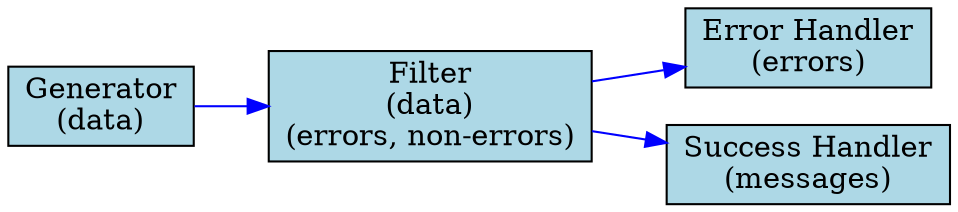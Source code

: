 digraph G { rankdir=LR; node [shape=box, style=filled, fillcolor=lightblue]; edge [color=blue]; generator [label="Generator
(data)"]; filter [label="Filter
(data)
(errors, non-errors)"]; errorHandler [label="Error Handler
(errors)"]; successHandler [label="Success Handler
(messages)"]; generator -> filter; filter -> errorHandler; filter -> successHandler; }

